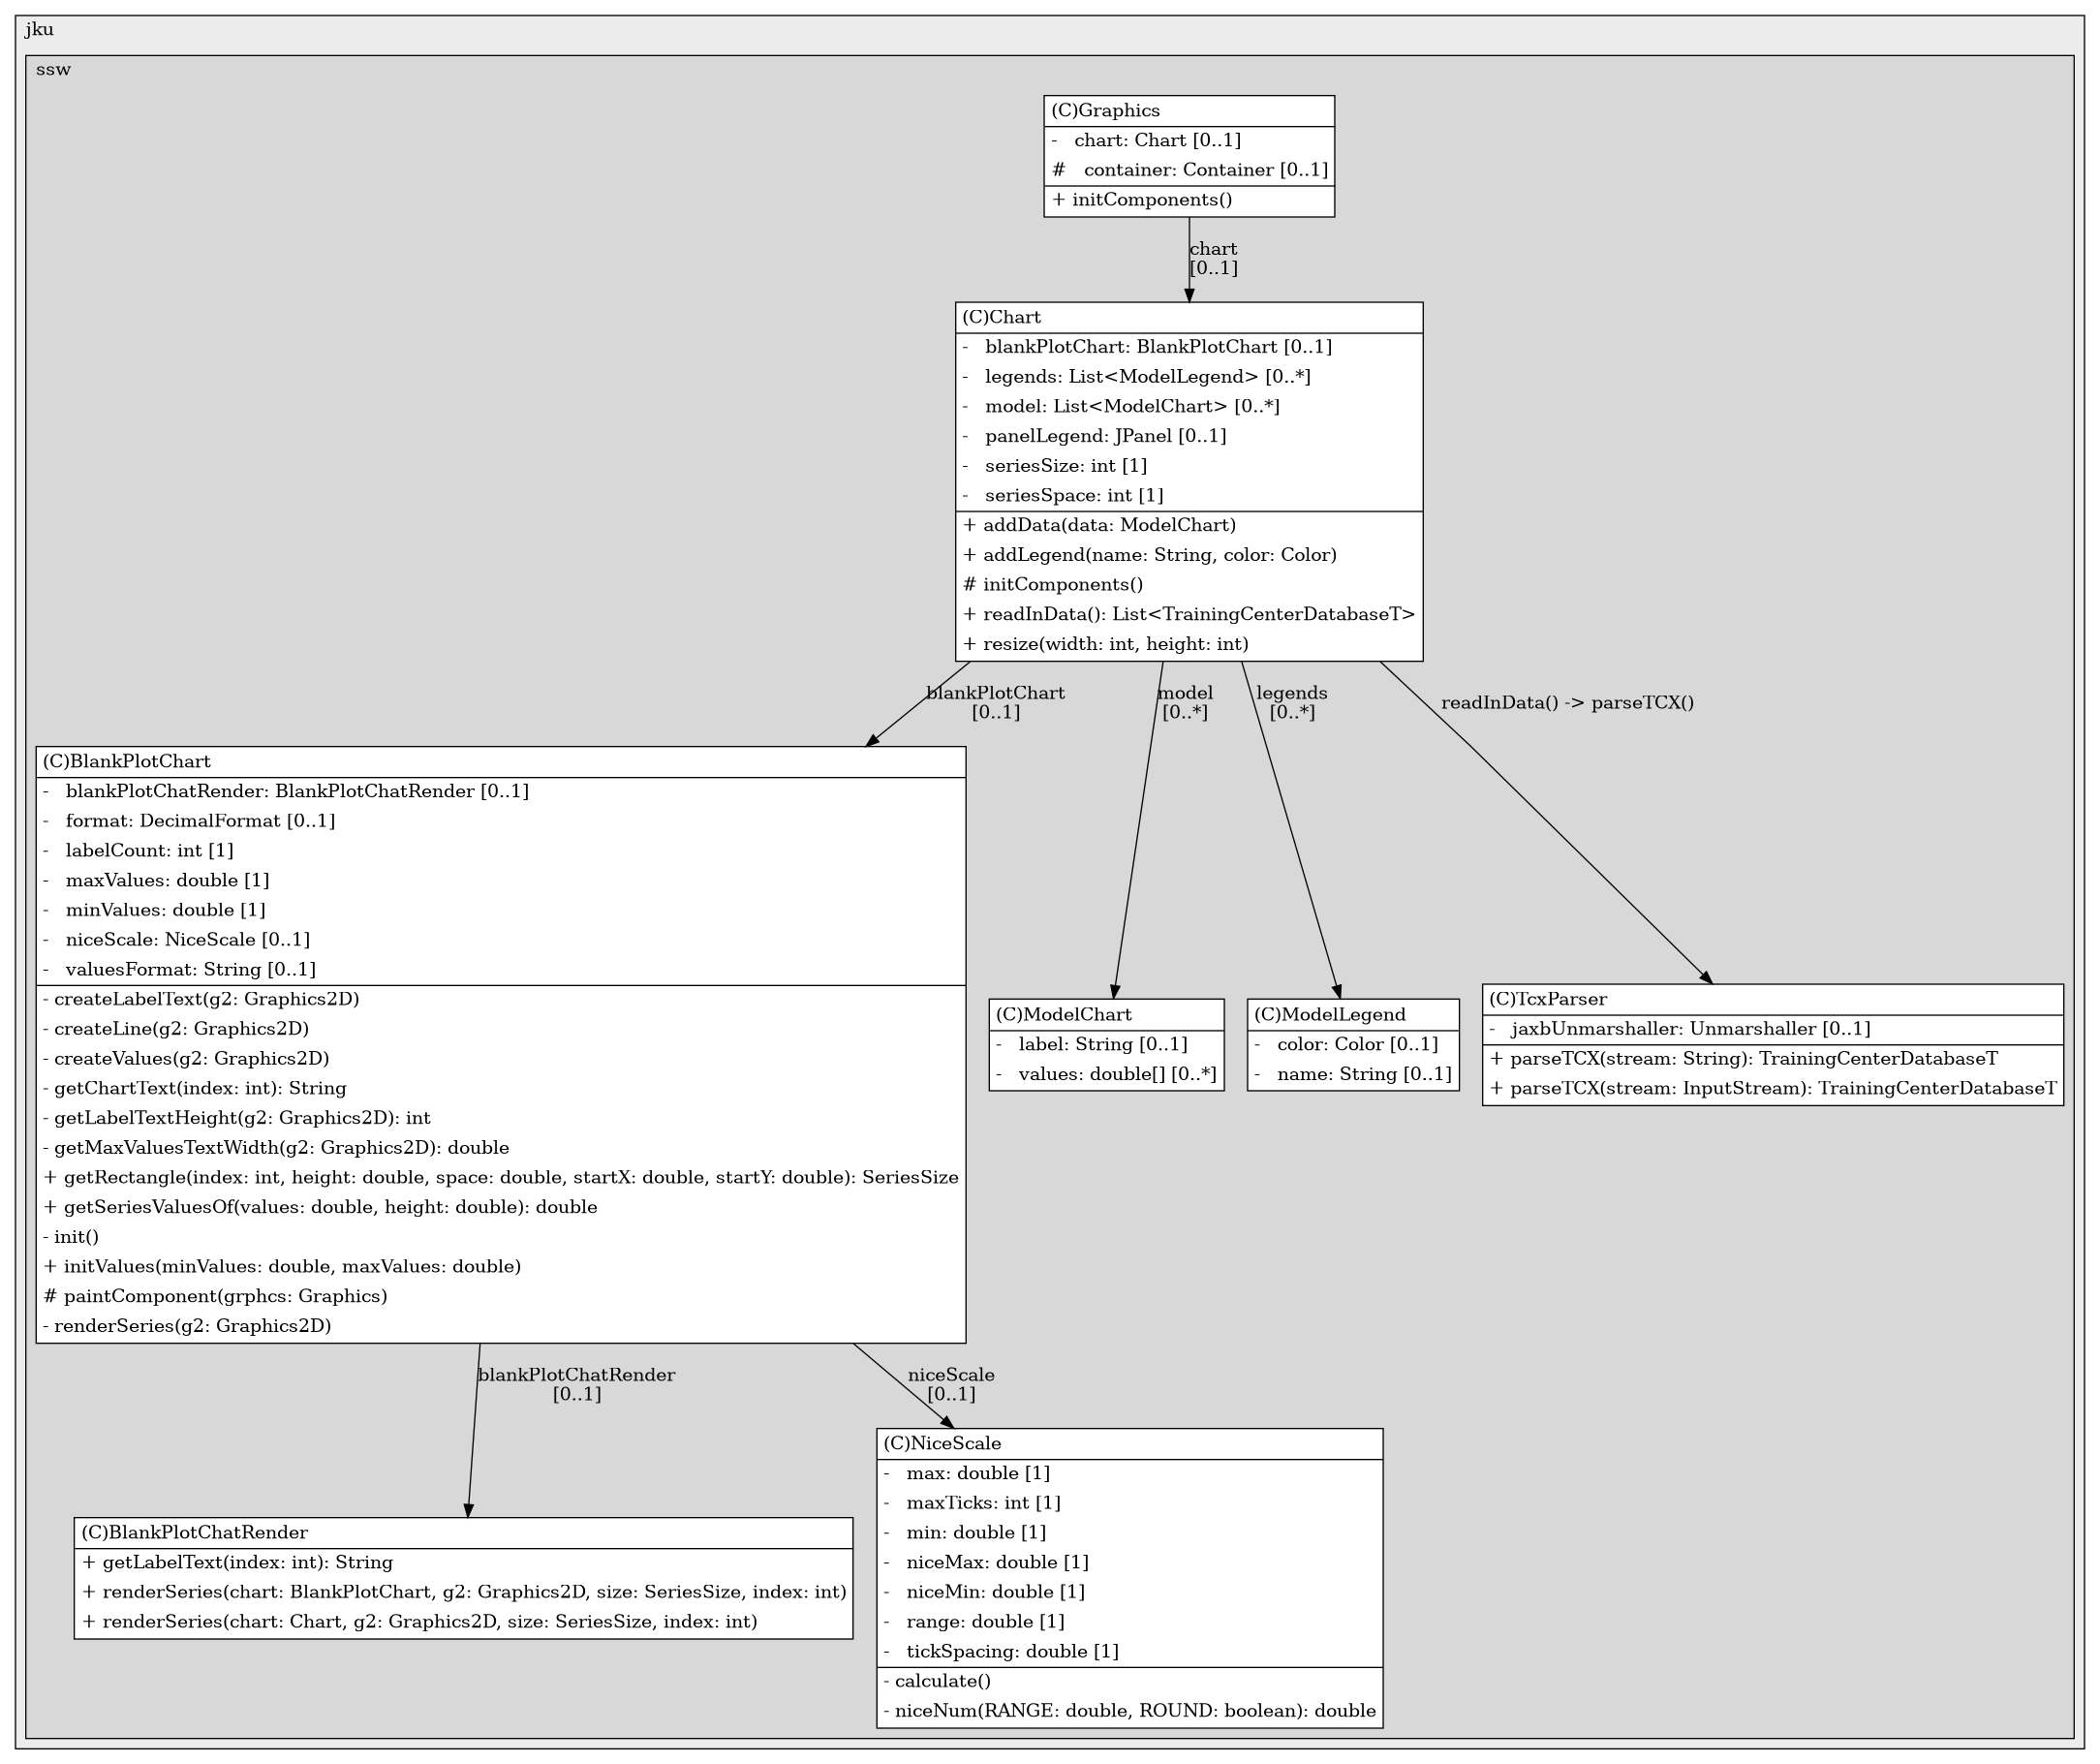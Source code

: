 @startuml

/' diagram meta data start
config=StructureConfiguration;
{
  "projectClassification": {
    "searchMode": "OpenProject", // OpenProject, AllProjects
    "includedProjects": "",
    "pathEndKeywords": "*.impl",
    "isClientPath": "",
    "isClientName": "",
    "isTestPath": "",
    "isTestName": "",
    "isMappingPath": "",
    "isMappingName": "",
    "isDataAccessPath": "",
    "isDataAccessName": "",
    "isDataStructurePath": "",
    "isDataStructureName": "",
    "isInterfaceStructuresPath": "",
    "isInterfaceStructuresName": "",
    "isEntryPointPath": "",
    "isEntryPointName": "",
    "treatFinalFieldsAsMandatory": false
  },
  "graphRestriction": {
    "classPackageExcludeFilter": "",
    "classPackageIncludeFilter": "",
    "classNameExcludeFilter": "",
    "classNameIncludeFilter": "",
    "methodNameExcludeFilter": "",
    "methodNameIncludeFilter": "",
    "removeByInheritance": "", // inheritance/annotation based filtering is done in a second step
    "removeByAnnotation": "",
    "removeByClassPackage": "", // cleanup the graph after inheritance/annotation based filtering is done
    "removeByClassName": "",
    "cutMappings": false,
    "cutEnum": true,
    "cutTests": true,
    "cutClient": true,
    "cutDataAccess": true,
    "cutInterfaceStructures": true,
    "cutDataStructures": true,
    "cutGetterAndSetter": true,
    "cutConstructors": true
  },
  "graphTraversal": {
    "forwardDepth": 3,
    "backwardDepth": 3,
    "classPackageExcludeFilter": "",
    "classPackageIncludeFilter": "",
    "classNameExcludeFilter": "",
    "classNameIncludeFilter": "",
    "methodNameExcludeFilter": "",
    "methodNameIncludeFilter": "",
    "hideMappings": false,
    "hideDataStructures": false,
    "hidePrivateMethods": true,
    "hideInterfaceCalls": true, // indirection: implementation -> interface (is hidden) -> implementation
    "onlyShowApplicationEntryPoints": false, // root node is included
    "useMethodCallsForStructureDiagram": "ForwardOnly" // ForwardOnly, BothDirections, No
  },
  "details": {
    "aggregation": "GroupByClass", // ByClass, GroupByClass, None
    "showClassGenericTypes": true,
    "showMethods": true,
    "showMethodParameterNames": true,
    "showMethodParameterTypes": true,
    "showMethodReturnType": true,
    "showPackageLevels": 2,
    "showDetailedClassStructure": true
  },
  "rootClass": "at.jku.ssw.app.diagram.Graphics",
  "extensionCallbackMethod": "" // qualified.class.name#methodName - signature: public static String method(String)
}
diagram meta data end '/



digraph g {
    rankdir="TB"
    splines=polyline
    

'nodes 
subgraph cluster_105300 { 
   	label=jku
	labeljust=l
	fillcolor="#ececec"
	style=filled
   
   subgraph cluster_1536001923 { 
   	label=ssw
	labeljust=l
	fillcolor="#d8d8d8"
	style=filled
   
   BlankPlotChart466326114[
	label=<<TABLE BORDER="1" CELLBORDER="0" CELLPADDING="4" CELLSPACING="0">
<TR><TD ALIGN="LEFT" >(C)BlankPlotChart</TD></TR>
<HR/>
<TR><TD ALIGN="LEFT" >-   blankPlotChatRender: BlankPlotChatRender [0..1]</TD></TR>
<TR><TD ALIGN="LEFT" >-   format: DecimalFormat [0..1]</TD></TR>
<TR><TD ALIGN="LEFT" >-   labelCount: int [1]</TD></TR>
<TR><TD ALIGN="LEFT" >-   maxValues: double [1]</TD></TR>
<TR><TD ALIGN="LEFT" >-   minValues: double [1]</TD></TR>
<TR><TD ALIGN="LEFT" >-   niceScale: NiceScale [0..1]</TD></TR>
<TR><TD ALIGN="LEFT" >-   valuesFormat: String [0..1]</TD></TR>
<HR/>
<TR><TD ALIGN="LEFT" >- createLabelText(g2: Graphics2D)</TD></TR>
<TR><TD ALIGN="LEFT" >- createLine(g2: Graphics2D)</TD></TR>
<TR><TD ALIGN="LEFT" >- createValues(g2: Graphics2D)</TD></TR>
<TR><TD ALIGN="LEFT" >- getChartText(index: int): String</TD></TR>
<TR><TD ALIGN="LEFT" >- getLabelTextHeight(g2: Graphics2D): int</TD></TR>
<TR><TD ALIGN="LEFT" >- getMaxValuesTextWidth(g2: Graphics2D): double</TD></TR>
<TR><TD ALIGN="LEFT" >+ getRectangle(index: int, height: double, space: double, startX: double, startY: double): SeriesSize</TD></TR>
<TR><TD ALIGN="LEFT" >+ getSeriesValuesOf(values: double, height: double): double</TD></TR>
<TR><TD ALIGN="LEFT" >- init()</TD></TR>
<TR><TD ALIGN="LEFT" >+ initValues(minValues: double, maxValues: double)</TD></TR>
<TR><TD ALIGN="LEFT" ># paintComponent(grphcs: Graphics)</TD></TR>
<TR><TD ALIGN="LEFT" >- renderSeries(g2: Graphics2D)</TD></TR>
</TABLE>>
	style=filled
	margin=0
	shape=plaintext
	fillcolor="#FFFFFF"
];

BlankPlotChatRender466326114[
	label=<<TABLE BORDER="1" CELLBORDER="0" CELLPADDING="4" CELLSPACING="0">
<TR><TD ALIGN="LEFT" >(C)BlankPlotChatRender</TD></TR>
<HR/>
<TR><TD ALIGN="LEFT" >+ getLabelText(index: int): String</TD></TR>
<TR><TD ALIGN="LEFT" >+ renderSeries(chart: BlankPlotChart, g2: Graphics2D, size: SeriesSize, index: int)</TD></TR>
<TR><TD ALIGN="LEFT" >+ renderSeries(chart: Chart, g2: Graphics2D, size: SeriesSize, index: int)</TD></TR>
</TABLE>>
	style=filled
	margin=0
	shape=plaintext
	fillcolor="#FFFFFF"
];

Chart1330061274[
	label=<<TABLE BORDER="1" CELLBORDER="0" CELLPADDING="4" CELLSPACING="0">
<TR><TD ALIGN="LEFT" >(C)Chart</TD></TR>
<HR/>
<TR><TD ALIGN="LEFT" >-   blankPlotChart: BlankPlotChart [0..1]</TD></TR>
<TR><TD ALIGN="LEFT" >-   legends: List&lt;ModelLegend&gt; [0..*]</TD></TR>
<TR><TD ALIGN="LEFT" >-   model: List&lt;ModelChart&gt; [0..*]</TD></TR>
<TR><TD ALIGN="LEFT" >-   panelLegend: JPanel [0..1]</TD></TR>
<TR><TD ALIGN="LEFT" >-   seriesSize: int [1]</TD></TR>
<TR><TD ALIGN="LEFT" >-   seriesSpace: int [1]</TD></TR>
<HR/>
<TR><TD ALIGN="LEFT" >+ addData(data: ModelChart)</TD></TR>
<TR><TD ALIGN="LEFT" >+ addLegend(name: String, color: Color)</TD></TR>
<TR><TD ALIGN="LEFT" ># initComponents()</TD></TR>
<TR><TD ALIGN="LEFT" >+ readInData(): List&lt;TrainingCenterDatabaseT&gt;</TD></TR>
<TR><TD ALIGN="LEFT" >+ resize(width: int, height: int)</TD></TR>
</TABLE>>
	style=filled
	margin=0
	shape=plaintext
	fillcolor="#FFFFFF"
];

Graphics1330061274[
	label=<<TABLE BORDER="1" CELLBORDER="0" CELLPADDING="4" CELLSPACING="0">
<TR><TD ALIGN="LEFT" >(C)Graphics</TD></TR>
<HR/>
<TR><TD ALIGN="LEFT" >-   chart: Chart [0..1]</TD></TR>
<TR><TD ALIGN="LEFT" >#   container: Container [0..1]</TD></TR>
<HR/>
<TR><TD ALIGN="LEFT" >+ initComponents()</TD></TR>
</TABLE>>
	style=filled
	margin=0
	shape=plaintext
	fillcolor="#FFFFFF"
];

ModelChart1330061274[
	label=<<TABLE BORDER="1" CELLBORDER="0" CELLPADDING="4" CELLSPACING="0">
<TR><TD ALIGN="LEFT" >(C)ModelChart</TD></TR>
<HR/>
<TR><TD ALIGN="LEFT" >-   label: String [0..1]</TD></TR>
<TR><TD ALIGN="LEFT" >-   values: double[] [0..*]</TD></TR>
</TABLE>>
	style=filled
	margin=0
	shape=plaintext
	fillcolor="#FFFFFF"
];

ModelLegend1330061274[
	label=<<TABLE BORDER="1" CELLBORDER="0" CELLPADDING="4" CELLSPACING="0">
<TR><TD ALIGN="LEFT" >(C)ModelLegend</TD></TR>
<HR/>
<TR><TD ALIGN="LEFT" >-   color: Color [0..1]</TD></TR>
<TR><TD ALIGN="LEFT" >-   name: String [0..1]</TD></TR>
</TABLE>>
	style=filled
	margin=0
	shape=plaintext
	fillcolor="#FFFFFF"
];

NiceScale466326114[
	label=<<TABLE BORDER="1" CELLBORDER="0" CELLPADDING="4" CELLSPACING="0">
<TR><TD ALIGN="LEFT" >(C)NiceScale</TD></TR>
<HR/>
<TR><TD ALIGN="LEFT" >-   max: double [1]</TD></TR>
<TR><TD ALIGN="LEFT" >-   maxTicks: int [1]</TD></TR>
<TR><TD ALIGN="LEFT" >-   min: double [1]</TD></TR>
<TR><TD ALIGN="LEFT" >-   niceMax: double [1]</TD></TR>
<TR><TD ALIGN="LEFT" >-   niceMin: double [1]</TD></TR>
<TR><TD ALIGN="LEFT" >-   range: double [1]</TD></TR>
<TR><TD ALIGN="LEFT" >-   tickSpacing: double [1]</TD></TR>
<HR/>
<TR><TD ALIGN="LEFT" >- calculate()</TD></TR>
<TR><TD ALIGN="LEFT" >- niceNum(RANGE: double, ROUND: boolean): double</TD></TR>
</TABLE>>
	style=filled
	margin=0
	shape=plaintext
	fillcolor="#FFFFFF"
];

TcxParser1040507932[
	label=<<TABLE BORDER="1" CELLBORDER="0" CELLPADDING="4" CELLSPACING="0">
<TR><TD ALIGN="LEFT" >(C)TcxParser</TD></TR>
<HR/>
<TR><TD ALIGN="LEFT" >-   jaxbUnmarshaller: Unmarshaller [0..1]</TD></TR>
<HR/>
<TR><TD ALIGN="LEFT" >+ parseTCX(stream: String): TrainingCenterDatabaseT</TD></TR>
<TR><TD ALIGN="LEFT" >+ parseTCX(stream: InputStream): TrainingCenterDatabaseT</TD></TR>
</TABLE>>
	style=filled
	margin=0
	shape=plaintext
	fillcolor="#FFFFFF"
];
} 
} 

'edges    
BlankPlotChart466326114 -> BlankPlotChatRender466326114[label="blankPlotChatRender
[0..1]"];
BlankPlotChart466326114 -> NiceScale466326114[label="niceScale
[0..1]"];
Chart1330061274 -> BlankPlotChart466326114[label="blankPlotChart
[0..1]"];
Chart1330061274 -> ModelChart1330061274[label="model
[0..*]"];
Chart1330061274 -> ModelLegend1330061274[label="legends
[0..*]"];
Chart1330061274 -> TcxParser1040507932[label="readInData() -> parseTCX()"];
Graphics1330061274 -> Chart1330061274[label="chart
[0..1]"];
    
}
@enduml